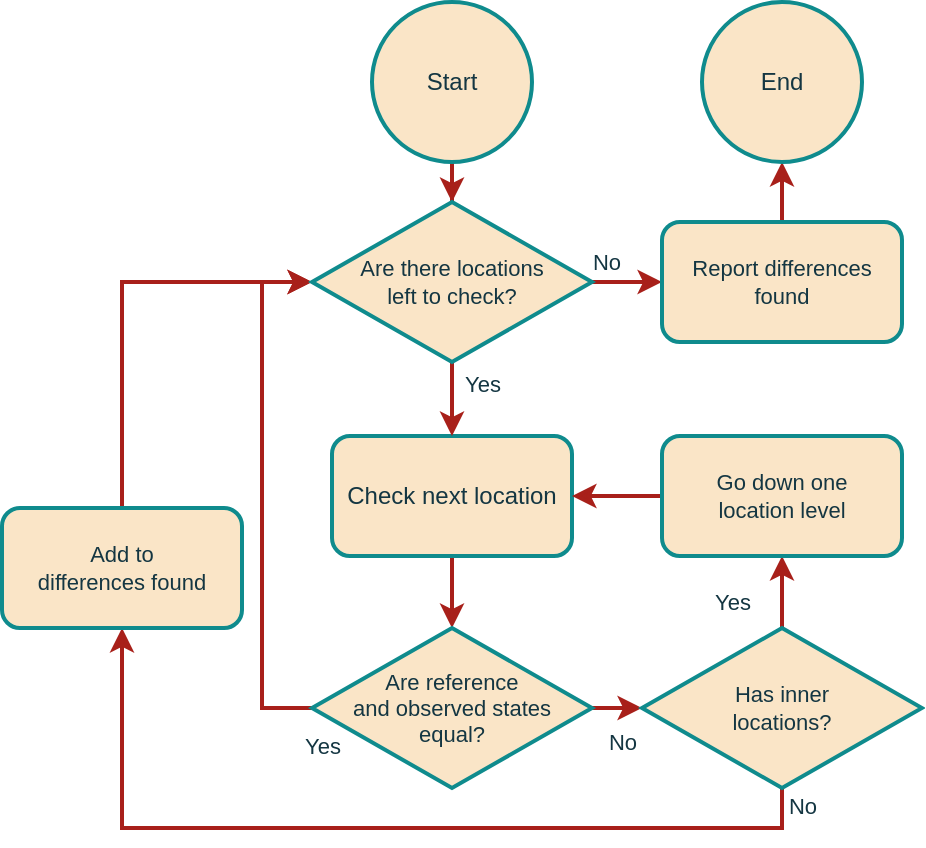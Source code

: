 <mxfile version="22.1.2" type="device">
  <diagram name="Page-1" id="BeeQXuH5mpLVNXQqc5U8">
    <mxGraphModel dx="1434" dy="2007" grid="1" gridSize="10" guides="1" tooltips="1" connect="1" arrows="1" fold="1" page="1" pageScale="1" pageWidth="850" pageHeight="1100" math="0" shadow="0">
      <root>
        <mxCell id="0" />
        <mxCell id="1" parent="0" />
        <mxCell id="05oGWs5mdvqG2shkOUgz-32" style="edgeStyle=orthogonalEdgeStyle;shape=connector;rounded=0;orthogonalLoop=1;jettySize=auto;html=1;labelBackgroundColor=default;strokeColor=#A8201A;strokeWidth=2;align=center;verticalAlign=middle;fontFamily=Helvetica;fontSize=11;fontColor=#143642;endArrow=classic;fillColor=#FAE5C7;" edge="1" parent="1" source="05oGWs5mdvqG2shkOUgz-1" target="05oGWs5mdvqG2shkOUgz-26">
          <mxGeometry relative="1" as="geometry" />
        </mxCell>
        <mxCell id="05oGWs5mdvqG2shkOUgz-1" value="Start" style="ellipse;whiteSpace=wrap;html=1;aspect=fixed;strokeColor=#0F8B8D;fontColor=#143642;fillColor=#FAE5C7;strokeWidth=2;" vertex="1" parent="1">
          <mxGeometry x="385" y="-90" width="80" height="80" as="geometry" />
        </mxCell>
        <mxCell id="05oGWs5mdvqG2shkOUgz-7" value="" style="edgeStyle=orthogonalEdgeStyle;shape=connector;rounded=0;orthogonalLoop=1;jettySize=auto;html=1;labelBackgroundColor=default;strokeColor=#A8201A;strokeWidth=2;align=center;verticalAlign=middle;fontFamily=Helvetica;fontSize=11;fontColor=#143642;endArrow=classic;fillColor=#FAE5C7;" edge="1" parent="1" source="05oGWs5mdvqG2shkOUgz-2" target="05oGWs5mdvqG2shkOUgz-6">
          <mxGeometry relative="1" as="geometry" />
        </mxCell>
        <mxCell id="05oGWs5mdvqG2shkOUgz-2" value="Check next location" style="rounded=1;whiteSpace=wrap;html=1;strokeColor=#0F8B8D;fontColor=#143642;fillColor=#FAE5C7;strokeWidth=2;" vertex="1" parent="1">
          <mxGeometry x="365" y="127" width="120" height="60" as="geometry" />
        </mxCell>
        <mxCell id="05oGWs5mdvqG2shkOUgz-9" value="No&lt;br&gt;" style="edgeStyle=orthogonalEdgeStyle;shape=connector;rounded=0;orthogonalLoop=1;jettySize=auto;html=1;labelBackgroundColor=default;strokeColor=#A8201A;strokeWidth=2;align=center;verticalAlign=middle;fontFamily=Helvetica;fontSize=11;fontColor=#143642;endArrow=classic;fillColor=#FAE5C7;" edge="1" parent="1" source="05oGWs5mdvqG2shkOUgz-6" target="05oGWs5mdvqG2shkOUgz-13">
          <mxGeometry x="0.636" y="-17" relative="1" as="geometry">
            <mxPoint x="425" y="340" as="targetPoint" />
            <mxPoint as="offset" />
          </mxGeometry>
        </mxCell>
        <mxCell id="05oGWs5mdvqG2shkOUgz-11" style="edgeStyle=orthogonalEdgeStyle;shape=connector;rounded=0;orthogonalLoop=1;jettySize=auto;html=1;labelBackgroundColor=default;strokeColor=#A8201A;strokeWidth=2;align=center;verticalAlign=middle;fontFamily=Helvetica;fontSize=11;fontColor=#143642;endArrow=classic;fillColor=#FAE5C7;entryX=0;entryY=0.5;entryDx=0;entryDy=0;exitX=0;exitY=0.5;exitDx=0;exitDy=0;" edge="1" parent="1" source="05oGWs5mdvqG2shkOUgz-6" target="05oGWs5mdvqG2shkOUgz-26">
          <mxGeometry relative="1" as="geometry">
            <mxPoint x="315" y="263" as="targetPoint" />
            <Array as="points">
              <mxPoint x="330" y="263" />
              <mxPoint x="330" y="50" />
            </Array>
          </mxGeometry>
        </mxCell>
        <mxCell id="05oGWs5mdvqG2shkOUgz-12" value="Yes" style="edgeLabel;html=1;align=center;verticalAlign=middle;resizable=0;points=[];fontSize=11;fontFamily=Helvetica;fontColor=#143642;" vertex="1" connectable="0" parent="05oGWs5mdvqG2shkOUgz-11">
          <mxGeometry x="0.186" y="-2" relative="1" as="geometry">
            <mxPoint x="28" y="150" as="offset" />
          </mxGeometry>
        </mxCell>
        <mxCell id="05oGWs5mdvqG2shkOUgz-6" value="Are reference &lt;br&gt;and observed states &lt;br&gt;equal?" style="rhombus;whiteSpace=wrap;html=1;rounded=0;strokeColor=#0F8B8D;strokeWidth=2;align=center;verticalAlign=middle;fontFamily=Helvetica;fontSize=11;fontColor=#143642;fillColor=#FAE5C7;" vertex="1" parent="1">
          <mxGeometry x="355" y="223" width="140" height="80" as="geometry" />
        </mxCell>
        <mxCell id="05oGWs5mdvqG2shkOUgz-18" value="" style="edgeStyle=orthogonalEdgeStyle;shape=connector;rounded=0;orthogonalLoop=1;jettySize=auto;html=1;labelBackgroundColor=default;strokeColor=#A8201A;strokeWidth=2;align=center;verticalAlign=middle;fontFamily=Helvetica;fontSize=11;fontColor=#143642;endArrow=classic;fillColor=#FAE5C7;" edge="1" parent="1" source="05oGWs5mdvqG2shkOUgz-13" target="05oGWs5mdvqG2shkOUgz-17">
          <mxGeometry relative="1" as="geometry" />
        </mxCell>
        <mxCell id="05oGWs5mdvqG2shkOUgz-20" value="Yes" style="edgeLabel;html=1;align=center;verticalAlign=middle;resizable=0;points=[];fontSize=11;fontFamily=Helvetica;fontColor=#143642;" vertex="1" connectable="0" parent="05oGWs5mdvqG2shkOUgz-18">
          <mxGeometry x="0.257" y="-2" relative="1" as="geometry">
            <mxPoint x="-27" y="6" as="offset" />
          </mxGeometry>
        </mxCell>
        <mxCell id="05oGWs5mdvqG2shkOUgz-34" style="edgeStyle=orthogonalEdgeStyle;shape=connector;rounded=0;orthogonalLoop=1;jettySize=auto;html=1;exitX=0.5;exitY=1;exitDx=0;exitDy=0;entryX=0.5;entryY=1;entryDx=0;entryDy=0;labelBackgroundColor=default;strokeColor=#A8201A;strokeWidth=2;align=center;verticalAlign=middle;fontFamily=Helvetica;fontSize=11;fontColor=#143642;endArrow=classic;fillColor=#FAE5C7;" edge="1" parent="1" source="05oGWs5mdvqG2shkOUgz-13" target="05oGWs5mdvqG2shkOUgz-14">
          <mxGeometry relative="1" as="geometry" />
        </mxCell>
        <mxCell id="05oGWs5mdvqG2shkOUgz-36" value="No" style="edgeLabel;html=1;align=center;verticalAlign=middle;resizable=0;points=[];fontSize=11;fontFamily=Helvetica;fontColor=#143642;" vertex="1" connectable="0" parent="05oGWs5mdvqG2shkOUgz-34">
          <mxGeometry x="-0.963" relative="1" as="geometry">
            <mxPoint x="10" as="offset" />
          </mxGeometry>
        </mxCell>
        <mxCell id="05oGWs5mdvqG2shkOUgz-13" value="Has inner &lt;br&gt;locations?" style="rhombus;whiteSpace=wrap;html=1;rounded=0;strokeColor=#0F8B8D;strokeWidth=2;align=center;verticalAlign=middle;fontFamily=Helvetica;fontSize=11;fontColor=#143642;fillColor=#FAE5C7;" vertex="1" parent="1">
          <mxGeometry x="520" y="223" width="140" height="80" as="geometry" />
        </mxCell>
        <mxCell id="05oGWs5mdvqG2shkOUgz-25" style="edgeStyle=orthogonalEdgeStyle;shape=connector;rounded=0;orthogonalLoop=1;jettySize=auto;html=1;entryX=0;entryY=0.5;entryDx=0;entryDy=0;labelBackgroundColor=default;strokeColor=#A8201A;strokeWidth=2;align=center;verticalAlign=middle;fontFamily=Helvetica;fontSize=11;fontColor=#143642;endArrow=classic;fillColor=#FAE5C7;exitX=0.5;exitY=0;exitDx=0;exitDy=0;" edge="1" parent="1" source="05oGWs5mdvqG2shkOUgz-14" target="05oGWs5mdvqG2shkOUgz-26">
          <mxGeometry relative="1" as="geometry">
            <Array as="points">
              <mxPoint x="260" y="50" />
            </Array>
          </mxGeometry>
        </mxCell>
        <mxCell id="05oGWs5mdvqG2shkOUgz-14" value="Add to &lt;br&gt;differences found" style="rounded=1;whiteSpace=wrap;html=1;strokeColor=#0F8B8D;strokeWidth=2;align=center;verticalAlign=middle;fontFamily=Helvetica;fontSize=11;fontColor=#143642;fillColor=#FAE5C7;" vertex="1" parent="1">
          <mxGeometry x="200" y="163" width="120" height="60" as="geometry" />
        </mxCell>
        <mxCell id="05oGWs5mdvqG2shkOUgz-24" style="edgeStyle=orthogonalEdgeStyle;shape=connector;rounded=0;orthogonalLoop=1;jettySize=auto;html=1;entryX=1;entryY=0.5;entryDx=0;entryDy=0;labelBackgroundColor=default;strokeColor=#A8201A;strokeWidth=2;align=center;verticalAlign=middle;fontFamily=Helvetica;fontSize=11;fontColor=#143642;endArrow=classic;fillColor=#FAE5C7;" edge="1" parent="1" source="05oGWs5mdvqG2shkOUgz-17" target="05oGWs5mdvqG2shkOUgz-2">
          <mxGeometry relative="1" as="geometry" />
        </mxCell>
        <mxCell id="05oGWs5mdvqG2shkOUgz-17" value="Go down one &lt;br&gt;location level" style="rounded=1;whiteSpace=wrap;html=1;strokeColor=#0F8B8D;strokeWidth=2;align=center;verticalAlign=middle;fontFamily=Helvetica;fontSize=11;fontColor=#143642;fillColor=#FAE5C7;" vertex="1" parent="1">
          <mxGeometry x="530" y="127" width="120" height="60" as="geometry" />
        </mxCell>
        <mxCell id="05oGWs5mdvqG2shkOUgz-28" value="" style="edgeStyle=orthogonalEdgeStyle;shape=connector;rounded=0;orthogonalLoop=1;jettySize=auto;html=1;labelBackgroundColor=default;strokeColor=#A8201A;strokeWidth=2;align=center;verticalAlign=middle;fontFamily=Helvetica;fontSize=11;fontColor=#143642;endArrow=classic;fillColor=#FAE5C7;" edge="1" parent="1" source="05oGWs5mdvqG2shkOUgz-26" target="05oGWs5mdvqG2shkOUgz-30">
          <mxGeometry relative="1" as="geometry">
            <mxPoint x="555.0" y="50" as="targetPoint" />
          </mxGeometry>
        </mxCell>
        <mxCell id="05oGWs5mdvqG2shkOUgz-40" value="No" style="edgeLabel;html=1;align=center;verticalAlign=middle;resizable=0;points=[];fontSize=11;fontFamily=Helvetica;fontColor=#143642;" vertex="1" connectable="0" parent="05oGWs5mdvqG2shkOUgz-28">
          <mxGeometry x="-0.682" y="2" relative="1" as="geometry">
            <mxPoint y="-8" as="offset" />
          </mxGeometry>
        </mxCell>
        <mxCell id="05oGWs5mdvqG2shkOUgz-33" style="edgeStyle=orthogonalEdgeStyle;shape=connector;rounded=0;orthogonalLoop=1;jettySize=auto;html=1;labelBackgroundColor=default;strokeColor=#A8201A;strokeWidth=2;align=center;verticalAlign=middle;fontFamily=Helvetica;fontSize=11;fontColor=#143642;endArrow=classic;fillColor=#FAE5C7;" edge="1" parent="1" source="05oGWs5mdvqG2shkOUgz-26" target="05oGWs5mdvqG2shkOUgz-2">
          <mxGeometry relative="1" as="geometry" />
        </mxCell>
        <mxCell id="05oGWs5mdvqG2shkOUgz-39" value="Yes" style="edgeLabel;html=1;align=center;verticalAlign=middle;resizable=0;points=[];fontSize=11;fontFamily=Helvetica;fontColor=#143642;" vertex="1" connectable="0" parent="05oGWs5mdvqG2shkOUgz-33">
          <mxGeometry x="-0.494" y="1" relative="1" as="geometry">
            <mxPoint x="14" as="offset" />
          </mxGeometry>
        </mxCell>
        <mxCell id="05oGWs5mdvqG2shkOUgz-26" value="Are there locations &lt;br&gt;left to check?" style="rhombus;whiteSpace=wrap;html=1;rounded=0;strokeColor=#0F8B8D;strokeWidth=2;align=center;verticalAlign=middle;fontFamily=Helvetica;fontSize=11;fontColor=#143642;fillColor=#FAE5C7;" vertex="1" parent="1">
          <mxGeometry x="355" y="10" width="140" height="80" as="geometry" />
        </mxCell>
        <mxCell id="05oGWs5mdvqG2shkOUgz-38" value="" style="edgeStyle=orthogonalEdgeStyle;shape=connector;rounded=0;orthogonalLoop=1;jettySize=auto;html=1;labelBackgroundColor=default;strokeColor=#A8201A;strokeWidth=2;align=center;verticalAlign=middle;fontFamily=Helvetica;fontSize=11;fontColor=#143642;endArrow=classic;fillColor=#FAE5C7;" edge="1" parent="1" source="05oGWs5mdvqG2shkOUgz-30" target="05oGWs5mdvqG2shkOUgz-37">
          <mxGeometry relative="1" as="geometry" />
        </mxCell>
        <mxCell id="05oGWs5mdvqG2shkOUgz-30" value="Report differences found" style="rounded=1;whiteSpace=wrap;html=1;strokeColor=#0F8B8D;strokeWidth=2;align=center;verticalAlign=middle;fontFamily=Helvetica;fontSize=11;fontColor=#143642;fillColor=#FAE5C7;" vertex="1" parent="1">
          <mxGeometry x="530" y="20" width="120" height="60" as="geometry" />
        </mxCell>
        <mxCell id="05oGWs5mdvqG2shkOUgz-37" value="End" style="ellipse;whiteSpace=wrap;html=1;aspect=fixed;strokeColor=#0F8B8D;fontColor=#143642;fillColor=#FAE5C7;strokeWidth=2;" vertex="1" parent="1">
          <mxGeometry x="550" y="-90" width="80" height="80" as="geometry" />
        </mxCell>
      </root>
    </mxGraphModel>
  </diagram>
</mxfile>
